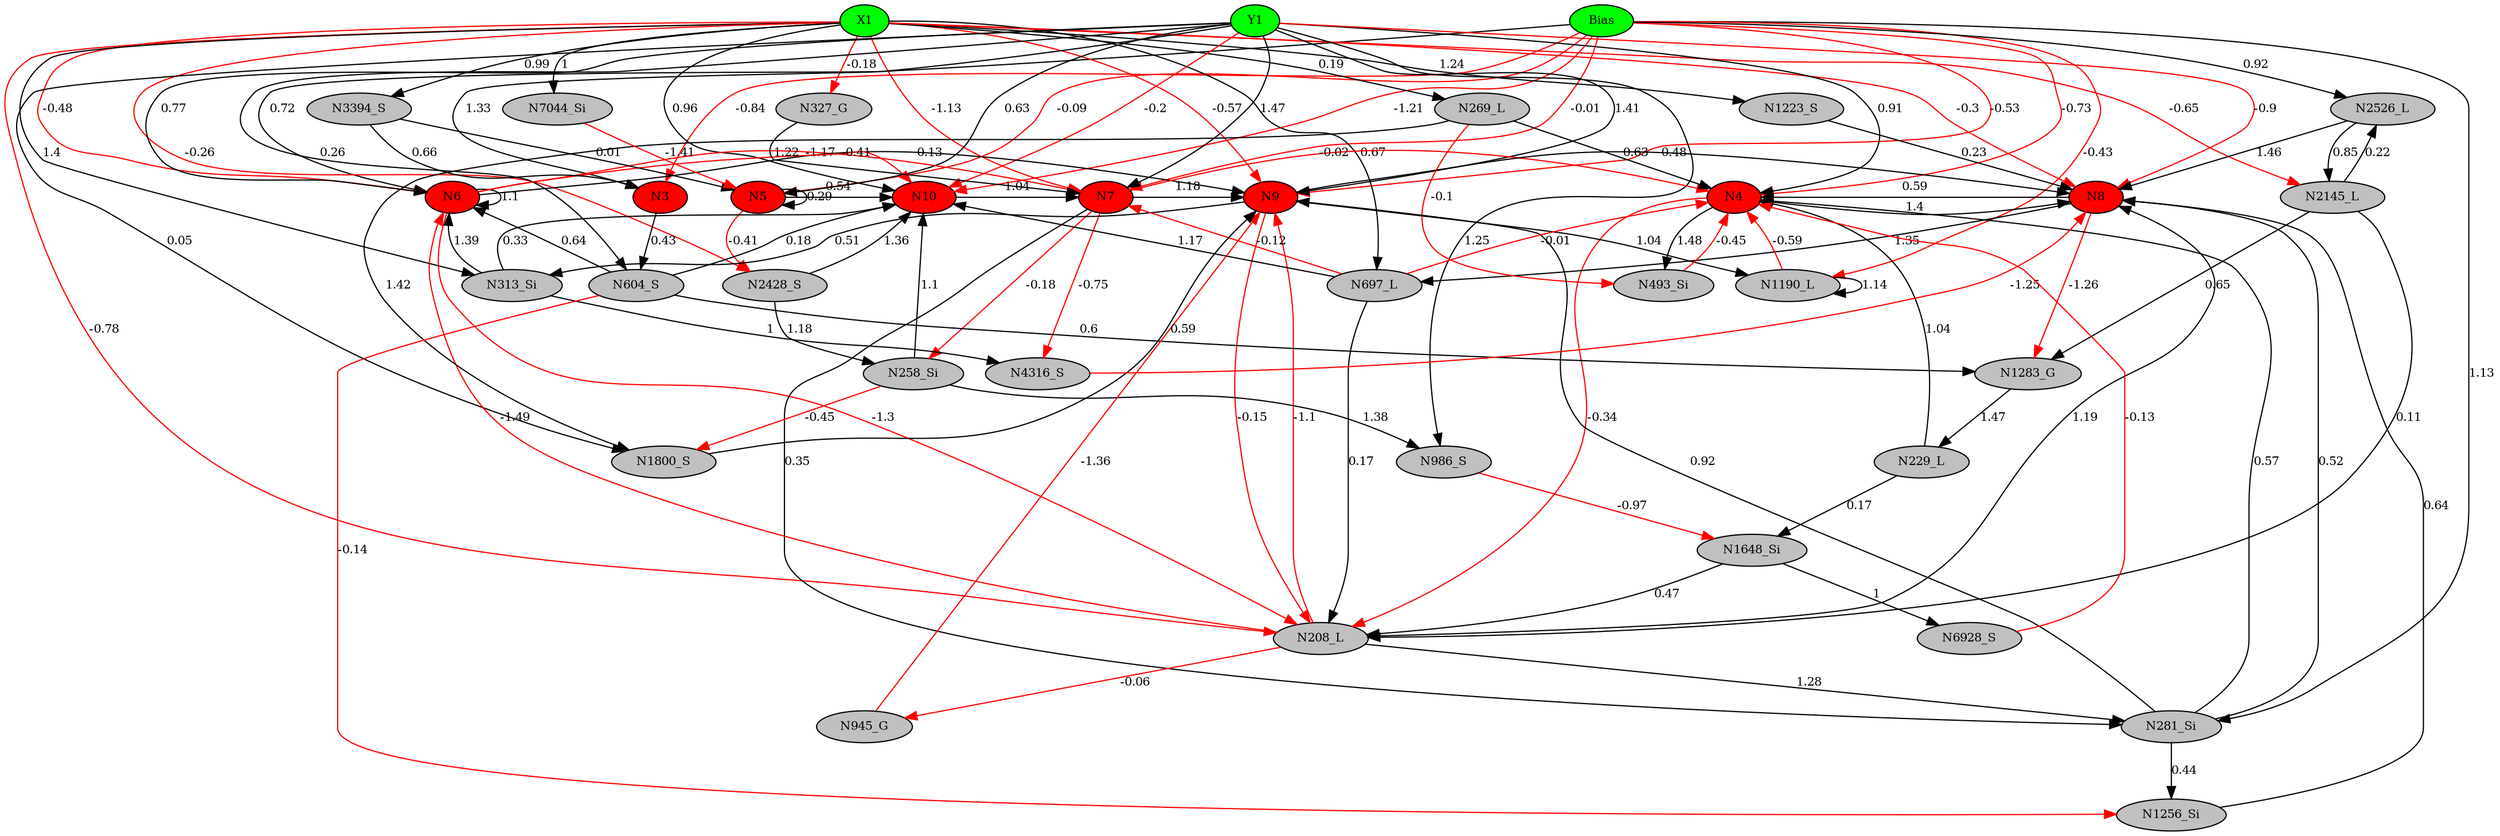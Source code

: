digraph g { 
N0 [shape=ellipse, label=Bias,fontsize=10,height=0.1,width=0.1,style=filled,fillcolor=green]
N1[shape=ellipse label=X1,fontsize=10,height=0.1,width=0.1,style=filled,fillcolor=green]
N2[shape=ellipse label=Y1,fontsize=10,height=0.1,width=0.1,style=filled,fillcolor=green]
N3[shape=ellipse,fontsize = 10, height = 0.1, width = 0.1, style = filled, fillcolor = red]
N4[shape=ellipse,fontsize = 10, height = 0.1, width = 0.1, style = filled, fillcolor = red]
N5[shape=ellipse,fontsize = 10, height = 0.1, width = 0.1, style = filled, fillcolor = red]
N6[shape=ellipse,fontsize = 10, height = 0.1, width = 0.1, style = filled, fillcolor = red]
N7[shape=ellipse,fontsize = 10, height = 0.1, width = 0.1, style = filled, fillcolor = red]
N8[shape=ellipse,fontsize = 10, height = 0.1, width = 0.1, style = filled, fillcolor = red]
N9[shape=ellipse,fontsize = 10, height = 0.1, width = 0.1, style = filled, fillcolor = red]
N10[shape=ellipse,fontsize = 10, height = 0.1, width = 0.1, style = filled, fillcolor = red]
N208[shape=ellipse, label=N208_L,fontsize=10,height=0.1,width=0.1,style=filled,fillcolor=gray]
N229[shape=ellipse, label=N229_L,fontsize=10,height=0.1,width=0.1,style=filled,fillcolor=gray]
N258[shape=ellipse, label=N258_Si,fontsize=10,height=0.1,width=0.1,style=filled,fillcolor=gray]
N269[shape=ellipse, label=N269_L,fontsize=10,height=0.1,width=0.1,style=filled,fillcolor=gray]
N281[shape=ellipse, label=N281_Si,fontsize=10,height=0.1,width=0.1,style=filled,fillcolor=gray]
N313[shape=ellipse, label=N313_Si,fontsize=10,height=0.1,width=0.1,style=filled,fillcolor=gray]
N327[shape=ellipse, label=N327_G,fontsize=10,height=0.1,width=0.1,style=filled,fillcolor=gray]
N493[shape=ellipse, label=N493_Si,fontsize=10,height=0.1,width=0.1,style=filled,fillcolor=gray]
N604[shape=ellipse, label=N604_S,fontsize=10,height=0.1,width=0.1,style=filled,fillcolor=gray]
N697[shape=ellipse, label=N697_L,fontsize=10,height=0.1,width=0.1,style=filled,fillcolor=gray]
N945[shape=ellipse, label=N945_G,fontsize=10,height=0.1,width=0.1,style=filled,fillcolor=gray]
N986[shape=ellipse, label=N986_S,fontsize=10,height=0.1,width=0.1,style=filled,fillcolor=gray]
N1190[shape=ellipse, label=N1190_L,fontsize=10,height=0.1,width=0.1,style=filled,fillcolor=gray]
N1223[shape=ellipse, label=N1223_S,fontsize=10,height=0.1,width=0.1,style=filled,fillcolor=gray]
N1256[shape=ellipse, label=N1256_Si,fontsize=10,height=0.1,width=0.1,style=filled,fillcolor=gray]
N1283[shape=ellipse, label=N1283_G,fontsize=10,height=0.1,width=0.1,style=filled,fillcolor=gray]
N1648[shape=ellipse, label=N1648_Si,fontsize=10,height=0.1,width=0.1,style=filled,fillcolor=gray]
N1800[shape=ellipse, label=N1800_S,fontsize=10,height=0.1,width=0.1,style=filled,fillcolor=gray]
N2145[shape=ellipse, label=N2145_L,fontsize=10,height=0.1,width=0.1,style=filled,fillcolor=gray]
N2428[shape=ellipse, label=N2428_S,fontsize=10,height=0.1,width=0.1,style=filled,fillcolor=gray]
N2526[shape=ellipse, label=N2526_L,fontsize=10,height=0.1,width=0.1,style=filled,fillcolor=gray]
N3394[shape=ellipse, label=N3394_S,fontsize=10,height=0.1,width=0.1,style=filled,fillcolor=gray]
N4316[shape=ellipse, label=N4316_S,fontsize=10,height=0.1,width=0.1,style=filled,fillcolor=gray]
N6928[shape=ellipse, label=N6928_S,fontsize=10,height=0.1,width=0.1,style=filled,fillcolor=gray]
N7044[shape=ellipse, label=N7044_Si,fontsize=10,height=0.1,width=0.1,style=filled,fillcolor=gray]
N0 -> N3 [color=red] [arrowType=inv][ label=-0.84,fontsize=10]
N2 -> N3 [color=black] [ label=1.33,fontsize=10]
N0 -> N4 [color=red] [arrowType=inv][ label=-0.73,fontsize=10]
N2 -> N4 [color=black] [ label=0.91,fontsize=10]
N0 -> N5 [color=red] [arrowType=inv][ label=-0.09,fontsize=10]
N2 -> N5 [color=black] [ label=0.63,fontsize=10]
N0 -> N6 [color=black] [ label=0.72,fontsize=10]
N1 -> N6 [color=red] [arrowType=inv][ label=-0.48,fontsize=10]
N2 -> N6 [color=black] [ label=0.77,fontsize=10]
N0 -> N7 [color=red] [arrowType=inv][ label=-0.01,fontsize=10]
N1 -> N7 [color=red] [arrowType=inv][ label=-1.13,fontsize=10]
N2 -> N7 [color=black] [ label=1.47,fontsize=10]
N1 -> N8 [color=red] [arrowType=inv][ label=-0.3,fontsize=10]
N2 -> N8 [color=red] [arrowType=inv][ label=-0.9,fontsize=10]
N0 -> N9 [color=red] [arrowType=inv][ label=-0.53,fontsize=10]
N2 -> N9 [color=black] [ label=1.41,fontsize=10]
N0 -> N10 [color=red] [arrowType=inv][ label=-1.21,fontsize=10]
N1 -> N10 [color=black] [ label=0.96,fontsize=10]
N2 -> N10 [color=red] [arrowType=inv][ label=-0.2,fontsize=10]
N8 -> N4 [color=black] [ label=0.59,fontsize=10]
N9 -> N8 [color=black] [ label=0.48,fontsize=10]
N1 -> N208 [color=red] [arrowType=inv][ label=-0.78,fontsize=10]
N208 -> N9 [color=red] [arrowType=inv][ label=-1.1,fontsize=10]
N229 -> N4 [color=black] [ label=1.04,fontsize=10]
N4 -> N208 [color=red] [arrowType=inv][ label=-0.34,fontsize=10]
N5 -> N5 [color=black] [ label=0.29,fontsize=10]
N258 -> N10 [color=black] [ label=1.1,fontsize=10]
N1 -> N269 [color=black] [ label=0.19,fontsize=10]
N269 -> N4 [color=black] [ label=0.63,fontsize=10]
N0 -> N281 [color=black] [ label=1.13,fontsize=10]
N281 -> N8 [color=black] [ label=0.52,fontsize=10]
N1 -> N313 [color=black] [ label=1.4,fontsize=10]
N313 -> N6 [color=black] [ label=1.39,fontsize=10]
N1 -> N327 [color=red] [arrowType=inv][ label=-0.18,fontsize=10]
N327 -> N7 [color=black] [ label=1.22,fontsize=10]
N7 -> N4 [color=red] [arrowType=inv][ label=-0.02,fontsize=10]
N10 -> N7 [color=black] [ label=1.04,fontsize=10]
N269 -> N493 [color=red] [arrowType=inv][ label=-0.1,fontsize=10]
N493 -> N4 [color=red] [arrowType=inv][ label=-0.45,fontsize=10]
N281 -> N4 [color=black] [ label=0.57,fontsize=10]
N6 -> N10 [color=red] [arrowType=inv][ label=-0.41,fontsize=10]
N2 -> N604 [color=black] [ label=0.26,fontsize=10]
N604 -> N6 [color=black] [ label=0.64,fontsize=10]
N1 -> N697 [color=black] [ label=0.67,fontsize=10]
N697 -> N4 [color=red] [arrowType=inv][ label=-0.01,fontsize=10]
N6 -> N208 [color=red] [arrowType=inv][ label=-1.3,fontsize=10]
N6 -> N7 [color=red] [arrowType=inv][ label=-1.17,fontsize=10]
N5 -> N10 [color=black] [ label=0.54,fontsize=10]
N281 -> N9 [color=black] [ label=0.92,fontsize=10]
N208 -> N8 [color=black] [ label=1.19,fontsize=10]
N208 -> N281 [color=black] [ label=1.28,fontsize=10]
N208 -> N945 [color=red] [arrowType=inv][ label=-0.06,fontsize=10]
N945 -> N9 [color=red] [arrowType=inv][ label=-1.36,fontsize=10]
N2 -> N986 [color=black] [ label=1.25,fontsize=10]
N7 -> N9 [color=black] [ label=1.18,fontsize=10]
N7 -> N258 [color=red] [arrowType=inv][ label=-0.18,fontsize=10]
N0 -> N1190 [color=red] [arrowType=inv][ label=-0.43,fontsize=10]
N1190 -> N4 [color=red] [arrowType=inv][ label=-0.59,fontsize=10]
N1 -> N9 [color=red] [arrowType=inv][ label=-0.57,fontsize=10]
N1 -> N1223 [color=black] [ label=1.24,fontsize=10]
N1223 -> N8 [color=black] [ label=0.23,fontsize=10]
N281 -> N1256 [color=black] [ label=0.44,fontsize=10]
N1256 -> N8 [color=black] [ label=0.64,fontsize=10]
N8 -> N1283 [color=red] [arrowType=inv][ label=-1.26,fontsize=10]
N1283 -> N229 [color=black] [ label=1.47,fontsize=10]
N208 -> N6 [color=red] [arrowType=inv][ label=-1.49,fontsize=10]
N7 -> N281 [color=black] [ label=0.35,fontsize=10]
N258 -> N986 [color=black] [ label=1.38,fontsize=10]
N697 -> N7 [color=red] [arrowType=inv][ label=-0.12,fontsize=10]
N9 -> N208 [color=red] [arrowType=inv][ label=-0.15,fontsize=10]
N986 -> N1648 [color=red] [arrowType=inv][ label=-0.97,fontsize=10]
N229 -> N1648 [color=black] [ label=0.17,fontsize=10]
N3 -> N604 [color=black] [ label=0.43,fontsize=10]
N2 -> N1800 [color=black] [ label=0.05,fontsize=10]
N1800 -> N9 [color=black] [ label=0.59,fontsize=10]
N4 -> N493 [color=black] [ label=1.48,fontsize=10]
N697 -> N10 [color=black] [ label=1.17,fontsize=10]
N4 -> N8 [color=black] [ label=1.4,fontsize=10]
N1 -> N2145 [color=red] [arrowType=inv][ label=-0.65,fontsize=10]
N2145 -> N208 [color=black] [ label=0.11,fontsize=10]
N1 -> N2428 [color=red] [arrowType=inv][ label=-0.26,fontsize=10]
N2428 -> N258 [color=black] [ label=1.18,fontsize=10]
N0 -> N2526 [color=black] [ label=0.92,fontsize=10]
N2526 -> N8 [color=black] [ label=1.46,fontsize=10]
N258 -> N1800 [color=red] [arrowType=inv][ label=-0.45,fontsize=10]
N6 -> N6 [color=black] [ label=1.1,fontsize=10]
N1648 -> N208 [color=black] [ label=0.47,fontsize=10]
N5 -> N2428 [color=red] [arrowType=inv][ label=-0.41,fontsize=10]
N1190 -> N1190 [color=black] [ label=1.14,fontsize=10]
N2526 -> N2145 [color=black] [ label=0.85,fontsize=10]
N6 -> N9 [color=black] [ label=0.13,fontsize=10]
N697 -> N208 [color=black] [ label=0.17,fontsize=10]
N9 -> N313 [color=black] [ label=0.51,fontsize=10]
N604 -> N1283 [color=black] [ label=0.6,fontsize=10]
N313 -> N10 [color=black] [ label=0.33,fontsize=10]
N1 -> N3394 [color=black] [ label=0.99,fontsize=10]
N3394 -> N3 [color=black] [ label=0.66,fontsize=10]
N8 -> N697 [color=black] [ label=1.35,fontsize=10]
N3394 -> N5 [color=black] [ label=0.01,fontsize=10]
N604 -> N1256 [color=red] [arrowType=inv][ label=-0.14,fontsize=10]
N2145 -> N1283 [color=black] [ label=0.65,fontsize=10]
N313 -> N4316 [color=black] [ label=1,fontsize=10]
N4316 -> N8 [color=red] [arrowType=inv][ label=-1.25,fontsize=10]
N2145 -> N2526 [color=black] [ label=0.22,fontsize=10]
N2428 -> N10 [color=black] [ label=1.36,fontsize=10]
N1648 -> N6928 [color=black] [ label=1,fontsize=10]
N6928 -> N4 [color=red] [arrowType=inv][ label=-0.13,fontsize=10]
N1 -> N7044 [color=black] [ label=1,fontsize=10]
N7044 -> N5 [color=red] [arrowType=inv][ label=-1.41,fontsize=10]
N604 -> N10 [color=black] [ label=0.18,fontsize=10]
N9 -> N1190 [color=black] [ label=1.04,fontsize=10]
N269 -> N1800 [color=black] [ label=1.42,fontsize=10]
N7 -> N4316 [color=red] [arrowType=inv][ label=-0.75,fontsize=10]
 { rank=same; 
N3
N4
N5
N6
N7
N8
N9
N10
 } 
 { rank=same; 
N1 ->N2 ->N0 [style=invis]
 } 
}
